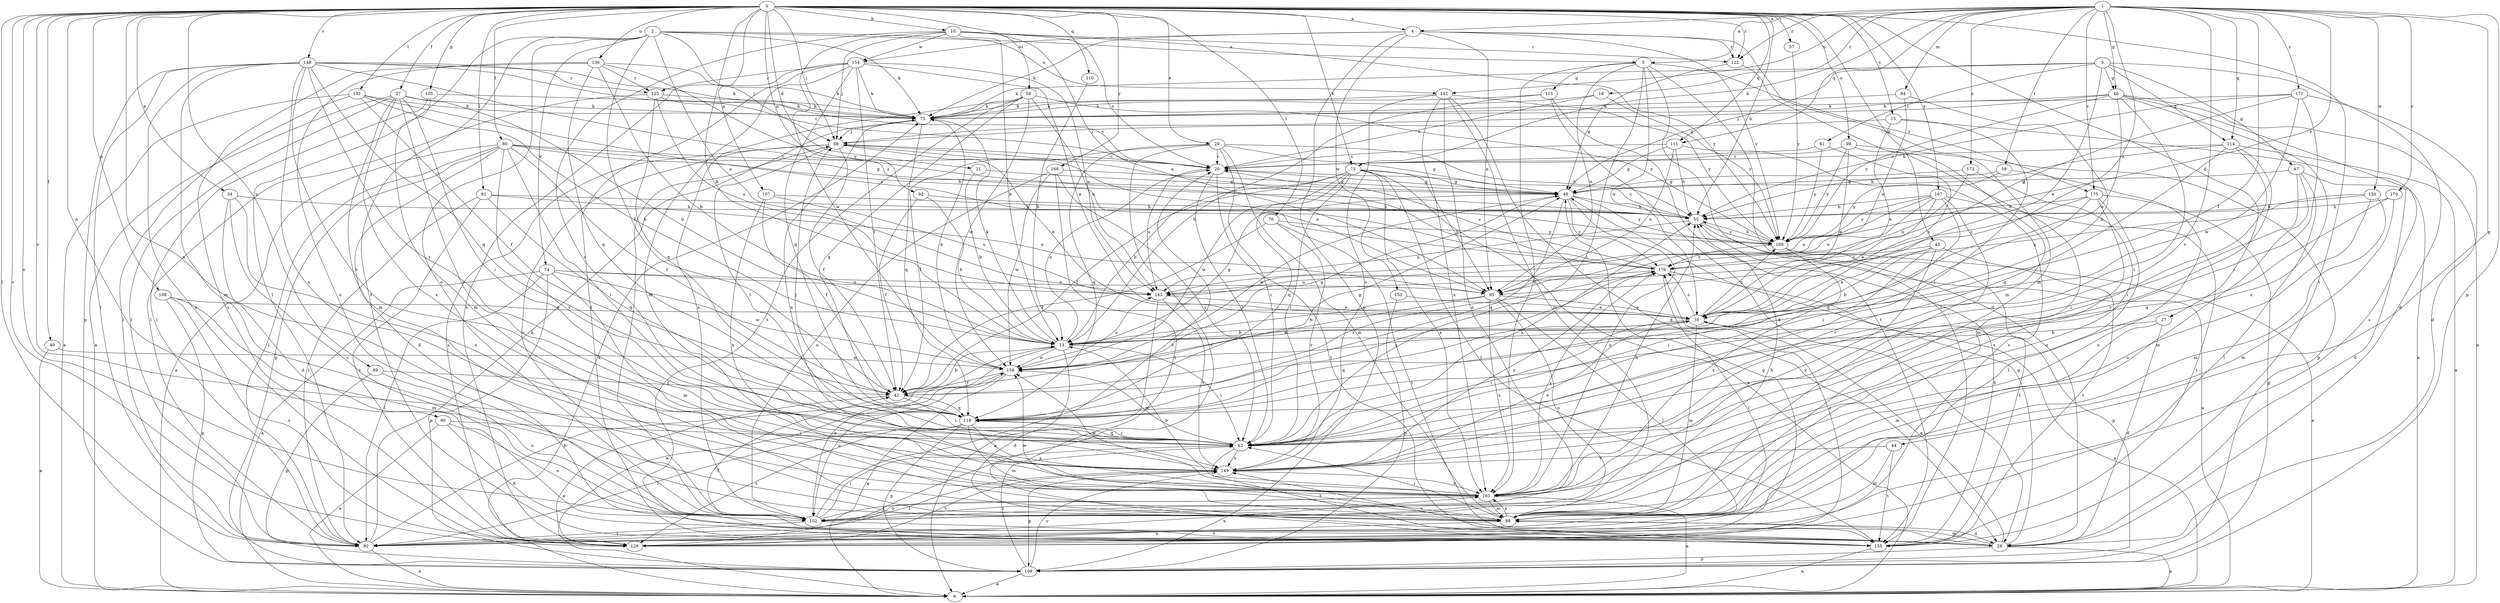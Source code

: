 strict digraph  {
0;
1;
2;
3;
4;
5;
6;
10;
13;
15;
18;
20;
21;
27;
28;
29;
34;
35;
37;
40;
42;
43;
44;
46;
47;
48;
55;
56;
57;
59;
61;
62;
69;
73;
74;
75;
76;
80;
81;
82;
84;
88;
89;
90;
92;
95;
99;
102;
105;
107;
108;
109;
110;
111;
114;
115;
116;
122;
123;
129;
132;
135;
136;
142;
143;
148;
149;
150;
153;
154;
156;
163;
167;
168;
169;
170;
171;
173;
175;
176;
0 -> 4  [label=a];
0 -> 10  [label=b];
0 -> 13  [label=b];
0 -> 15  [label=c];
0 -> 21  [label=d];
0 -> 27  [label=d];
0 -> 29  [label=e];
0 -> 34  [label=e];
0 -> 37  [label=f];
0 -> 40  [label=f];
0 -> 43  [label=g];
0 -> 55  [label=h];
0 -> 56  [label=i];
0 -> 57  [label=i];
0 -> 69  [label=j];
0 -> 73  [label=k];
0 -> 76  [label=l];
0 -> 80  [label=l];
0 -> 81  [label=l];
0 -> 82  [label=l];
0 -> 89  [label=n];
0 -> 90  [label=n];
0 -> 92  [label=n];
0 -> 99  [label=o];
0 -> 102  [label=o];
0 -> 105  [label=p];
0 -> 107  [label=p];
0 -> 108  [label=p];
0 -> 110  [label=q];
0 -> 111  [label=q];
0 -> 122  [label=r];
0 -> 129  [label=s];
0 -> 132  [label=t];
0 -> 135  [label=t];
0 -> 136  [label=u];
0 -> 148  [label=v];
0 -> 149  [label=v];
0 -> 163  [label=x];
0 -> 167  [label=y];
0 -> 168  [label=y];
1 -> 4  [label=a];
1 -> 5  [label=a];
1 -> 18  [label=c];
1 -> 42  [label=f];
1 -> 44  [label=g];
1 -> 46  [label=g];
1 -> 59  [label=i];
1 -> 73  [label=k];
1 -> 84  [label=m];
1 -> 95  [label=n];
1 -> 109  [label=p];
1 -> 111  [label=q];
1 -> 114  [label=q];
1 -> 122  [label=r];
1 -> 142  [label=u];
1 -> 149  [label=v];
1 -> 150  [label=w];
1 -> 169  [label=y];
1 -> 170  [label=z];
1 -> 171  [label=z];
1 -> 173  [label=z];
1 -> 175  [label=z];
2 -> 5  [label=a];
2 -> 42  [label=f];
2 -> 69  [label=j];
2 -> 74  [label=k];
2 -> 75  [label=k];
2 -> 82  [label=l];
2 -> 102  [label=o];
2 -> 135  [label=t];
2 -> 142  [label=u];
2 -> 143  [label=u];
3 -> 28  [label=d];
3 -> 35  [label=e];
3 -> 46  [label=g];
3 -> 47  [label=g];
3 -> 48  [label=g];
3 -> 61  [label=i];
3 -> 75  [label=k];
3 -> 114  [label=q];
4 -> 75  [label=k];
4 -> 88  [label=m];
4 -> 95  [label=n];
4 -> 109  [label=p];
4 -> 122  [label=r];
4 -> 153  [label=w];
4 -> 154  [label=w];
4 -> 169  [label=y];
5 -> 28  [label=d];
5 -> 35  [label=e];
5 -> 62  [label=i];
5 -> 95  [label=n];
5 -> 115  [label=q];
5 -> 135  [label=t];
5 -> 163  [label=x];
5 -> 175  [label=z];
6 -> 75  [label=k];
10 -> 13  [label=b];
10 -> 20  [label=c];
10 -> 69  [label=j];
10 -> 95  [label=n];
10 -> 122  [label=r];
10 -> 149  [label=v];
10 -> 154  [label=w];
10 -> 156  [label=w];
10 -> 169  [label=y];
13 -> 20  [label=c];
13 -> 28  [label=d];
13 -> 48  [label=g];
13 -> 62  [label=i];
13 -> 75  [label=k];
13 -> 102  [label=o];
13 -> 156  [label=w];
15 -> 6  [label=a];
15 -> 35  [label=e];
15 -> 62  [label=i];
15 -> 69  [label=j];
18 -> 20  [label=c];
18 -> 75  [label=k];
18 -> 169  [label=y];
20 -> 48  [label=g];
20 -> 62  [label=i];
20 -> 135  [label=t];
20 -> 143  [label=u];
21 -> 13  [label=b];
21 -> 48  [label=g];
27 -> 13  [label=b];
27 -> 28  [label=d];
27 -> 88  [label=m];
28 -> 6  [label=a];
28 -> 35  [label=e];
28 -> 42  [label=f];
28 -> 48  [label=g];
28 -> 88  [label=m];
28 -> 109  [label=p];
28 -> 149  [label=v];
29 -> 20  [label=c];
29 -> 42  [label=f];
29 -> 48  [label=g];
29 -> 55  [label=h];
29 -> 62  [label=i];
29 -> 88  [label=m];
29 -> 116  [label=q];
29 -> 129  [label=s];
34 -> 28  [label=d];
34 -> 55  [label=h];
34 -> 102  [label=o];
34 -> 163  [label=x];
35 -> 6  [label=a];
35 -> 13  [label=b];
35 -> 62  [label=i];
35 -> 88  [label=m];
35 -> 116  [label=q];
35 -> 169  [label=y];
35 -> 176  [label=z];
37 -> 6  [label=a];
37 -> 13  [label=b];
37 -> 62  [label=i];
37 -> 75  [label=k];
37 -> 82  [label=l];
37 -> 88  [label=m];
37 -> 149  [label=v];
37 -> 163  [label=x];
40 -> 6  [label=a];
40 -> 156  [label=w];
42 -> 6  [label=a];
42 -> 13  [label=b];
42 -> 48  [label=g];
42 -> 62  [label=i];
42 -> 116  [label=q];
42 -> 176  [label=z];
43 -> 13  [label=b];
43 -> 35  [label=e];
43 -> 62  [label=i];
43 -> 135  [label=t];
43 -> 163  [label=x];
43 -> 176  [label=z];
44 -> 88  [label=m];
44 -> 135  [label=t];
44 -> 149  [label=v];
46 -> 6  [label=a];
46 -> 35  [label=e];
46 -> 62  [label=i];
46 -> 69  [label=j];
46 -> 75  [label=k];
46 -> 129  [label=s];
46 -> 163  [label=x];
46 -> 169  [label=y];
47 -> 28  [label=d];
47 -> 48  [label=g];
47 -> 62  [label=i];
47 -> 82  [label=l];
47 -> 88  [label=m];
48 -> 55  [label=h];
48 -> 116  [label=q];
48 -> 156  [label=w];
48 -> 163  [label=x];
48 -> 169  [label=y];
48 -> 176  [label=z];
55 -> 6  [label=a];
55 -> 20  [label=c];
55 -> 143  [label=u];
55 -> 169  [label=y];
56 -> 75  [label=k];
56 -> 102  [label=o];
56 -> 116  [label=q];
56 -> 135  [label=t];
56 -> 143  [label=u];
56 -> 156  [label=w];
56 -> 169  [label=y];
57 -> 169  [label=y];
59 -> 48  [label=g];
59 -> 102  [label=o];
59 -> 169  [label=y];
61 -> 20  [label=c];
61 -> 35  [label=e];
61 -> 169  [label=y];
62 -> 55  [label=h];
62 -> 69  [label=j];
62 -> 116  [label=q];
62 -> 135  [label=t];
62 -> 149  [label=v];
62 -> 156  [label=w];
69 -> 20  [label=c];
69 -> 35  [label=e];
69 -> 42  [label=f];
69 -> 62  [label=i];
69 -> 95  [label=n];
69 -> 102  [label=o];
69 -> 129  [label=s];
73 -> 6  [label=a];
73 -> 13  [label=b];
73 -> 42  [label=f];
73 -> 48  [label=g];
73 -> 62  [label=i];
73 -> 95  [label=n];
73 -> 116  [label=q];
73 -> 135  [label=t];
73 -> 156  [label=w];
73 -> 163  [label=x];
74 -> 6  [label=a];
74 -> 82  [label=l];
74 -> 88  [label=m];
74 -> 95  [label=n];
74 -> 109  [label=p];
74 -> 143  [label=u];
74 -> 156  [label=w];
75 -> 69  [label=j];
75 -> 116  [label=q];
75 -> 163  [label=x];
76 -> 42  [label=f];
76 -> 135  [label=t];
76 -> 149  [label=v];
76 -> 169  [label=y];
80 -> 6  [label=a];
80 -> 20  [label=c];
80 -> 28  [label=d];
80 -> 42  [label=f];
80 -> 48  [label=g];
80 -> 55  [label=h];
80 -> 62  [label=i];
80 -> 82  [label=l];
80 -> 109  [label=p];
80 -> 149  [label=v];
81 -> 55  [label=h];
81 -> 82  [label=l];
81 -> 95  [label=n];
81 -> 116  [label=q];
81 -> 129  [label=s];
82 -> 6  [label=a];
82 -> 13  [label=b];
82 -> 75  [label=k];
82 -> 163  [label=x];
84 -> 13  [label=b];
84 -> 75  [label=k];
84 -> 143  [label=u];
88 -> 28  [label=d];
88 -> 62  [label=i];
88 -> 129  [label=s];
88 -> 156  [label=w];
88 -> 163  [label=x];
89 -> 42  [label=f];
89 -> 102  [label=o];
89 -> 109  [label=p];
90 -> 6  [label=a];
90 -> 28  [label=d];
90 -> 62  [label=i];
90 -> 102  [label=o];
92 -> 13  [label=b];
92 -> 42  [label=f];
92 -> 55  [label=h];
95 -> 13  [label=b];
95 -> 35  [label=e];
95 -> 82  [label=l];
95 -> 102  [label=o];
95 -> 156  [label=w];
95 -> 163  [label=x];
99 -> 20  [label=c];
99 -> 35  [label=e];
99 -> 88  [label=m];
99 -> 109  [label=p];
99 -> 169  [label=y];
102 -> 20  [label=c];
102 -> 55  [label=h];
102 -> 62  [label=i];
102 -> 69  [label=j];
102 -> 82  [label=l];
102 -> 135  [label=t];
102 -> 163  [label=x];
105 -> 75  [label=k];
105 -> 82  [label=l];
105 -> 88  [label=m];
107 -> 42  [label=f];
107 -> 55  [label=h];
107 -> 143  [label=u];
107 -> 163  [label=x];
108 -> 35  [label=e];
108 -> 88  [label=m];
108 -> 109  [label=p];
108 -> 129  [label=s];
109 -> 6  [label=a];
109 -> 62  [label=i];
109 -> 149  [label=v];
110 -> 13  [label=b];
111 -> 20  [label=c];
111 -> 48  [label=g];
111 -> 55  [label=h];
111 -> 95  [label=n];
111 -> 129  [label=s];
114 -> 6  [label=a];
114 -> 20  [label=c];
114 -> 55  [label=h];
114 -> 62  [label=i];
114 -> 116  [label=q];
114 -> 149  [label=v];
115 -> 13  [label=b];
115 -> 28  [label=d];
115 -> 75  [label=k];
115 -> 135  [label=t];
116 -> 62  [label=i];
116 -> 82  [label=l];
116 -> 88  [label=m];
116 -> 109  [label=p];
116 -> 129  [label=s];
116 -> 163  [label=x];
116 -> 176  [label=z];
122 -> 48  [label=g];
122 -> 88  [label=m];
123 -> 20  [label=c];
123 -> 75  [label=k];
123 -> 82  [label=l];
123 -> 116  [label=q];
123 -> 143  [label=u];
129 -> 48  [label=g];
129 -> 149  [label=v];
129 -> 156  [label=w];
129 -> 176  [label=z];
132 -> 6  [label=a];
132 -> 13  [label=b];
132 -> 42  [label=f];
132 -> 75  [label=k];
132 -> 82  [label=l];
132 -> 176  [label=z];
135 -> 6  [label=a];
135 -> 55  [label=h];
136 -> 13  [label=b];
136 -> 75  [label=k];
136 -> 102  [label=o];
136 -> 116  [label=q];
136 -> 123  [label=r];
136 -> 129  [label=s];
136 -> 169  [label=y];
142 -> 28  [label=d];
142 -> 75  [label=k];
142 -> 88  [label=m];
142 -> 102  [label=o];
142 -> 149  [label=v];
142 -> 163  [label=x];
142 -> 169  [label=y];
143 -> 6  [label=a];
143 -> 35  [label=e];
143 -> 149  [label=v];
148 -> 20  [label=c];
148 -> 62  [label=i];
148 -> 75  [label=k];
148 -> 82  [label=l];
148 -> 88  [label=m];
148 -> 109  [label=p];
148 -> 116  [label=q];
148 -> 123  [label=r];
148 -> 129  [label=s];
148 -> 149  [label=v];
148 -> 163  [label=x];
148 -> 176  [label=z];
149 -> 35  [label=e];
149 -> 82  [label=l];
149 -> 109  [label=p];
149 -> 163  [label=x];
149 -> 176  [label=z];
150 -> 55  [label=h];
150 -> 88  [label=m];
150 -> 102  [label=o];
150 -> 143  [label=u];
153 -> 35  [label=e];
153 -> 109  [label=p];
154 -> 35  [label=e];
154 -> 42  [label=f];
154 -> 75  [label=k];
154 -> 88  [label=m];
154 -> 116  [label=q];
154 -> 123  [label=r];
154 -> 129  [label=s];
154 -> 135  [label=t];
154 -> 143  [label=u];
156 -> 6  [label=a];
156 -> 42  [label=f];
156 -> 48  [label=g];
156 -> 75  [label=k];
156 -> 102  [label=o];
156 -> 143  [label=u];
163 -> 6  [label=a];
163 -> 13  [label=b];
163 -> 55  [label=h];
163 -> 88  [label=m];
163 -> 102  [label=o];
163 -> 156  [label=w];
163 -> 176  [label=z];
167 -> 35  [label=e];
167 -> 55  [label=h];
167 -> 95  [label=n];
167 -> 116  [label=q];
167 -> 135  [label=t];
167 -> 143  [label=u];
167 -> 149  [label=v];
167 -> 169  [label=y];
168 -> 48  [label=g];
168 -> 62  [label=i];
168 -> 102  [label=o];
168 -> 135  [label=t];
168 -> 156  [label=w];
169 -> 6  [label=a];
169 -> 55  [label=h];
169 -> 135  [label=t];
169 -> 163  [label=x];
169 -> 176  [label=z];
170 -> 55  [label=h];
170 -> 88  [label=m];
170 -> 116  [label=q];
171 -> 28  [label=d];
171 -> 55  [label=h];
171 -> 62  [label=i];
171 -> 75  [label=k];
171 -> 156  [label=w];
171 -> 176  [label=z];
173 -> 48  [label=g];
173 -> 95  [label=n];
173 -> 102  [label=o];
175 -> 55  [label=h];
175 -> 62  [label=i];
175 -> 82  [label=l];
175 -> 109  [label=p];
175 -> 163  [label=x];
175 -> 176  [label=z];
176 -> 20  [label=c];
176 -> 69  [label=j];
176 -> 82  [label=l];
176 -> 109  [label=p];
176 -> 143  [label=u];
}
